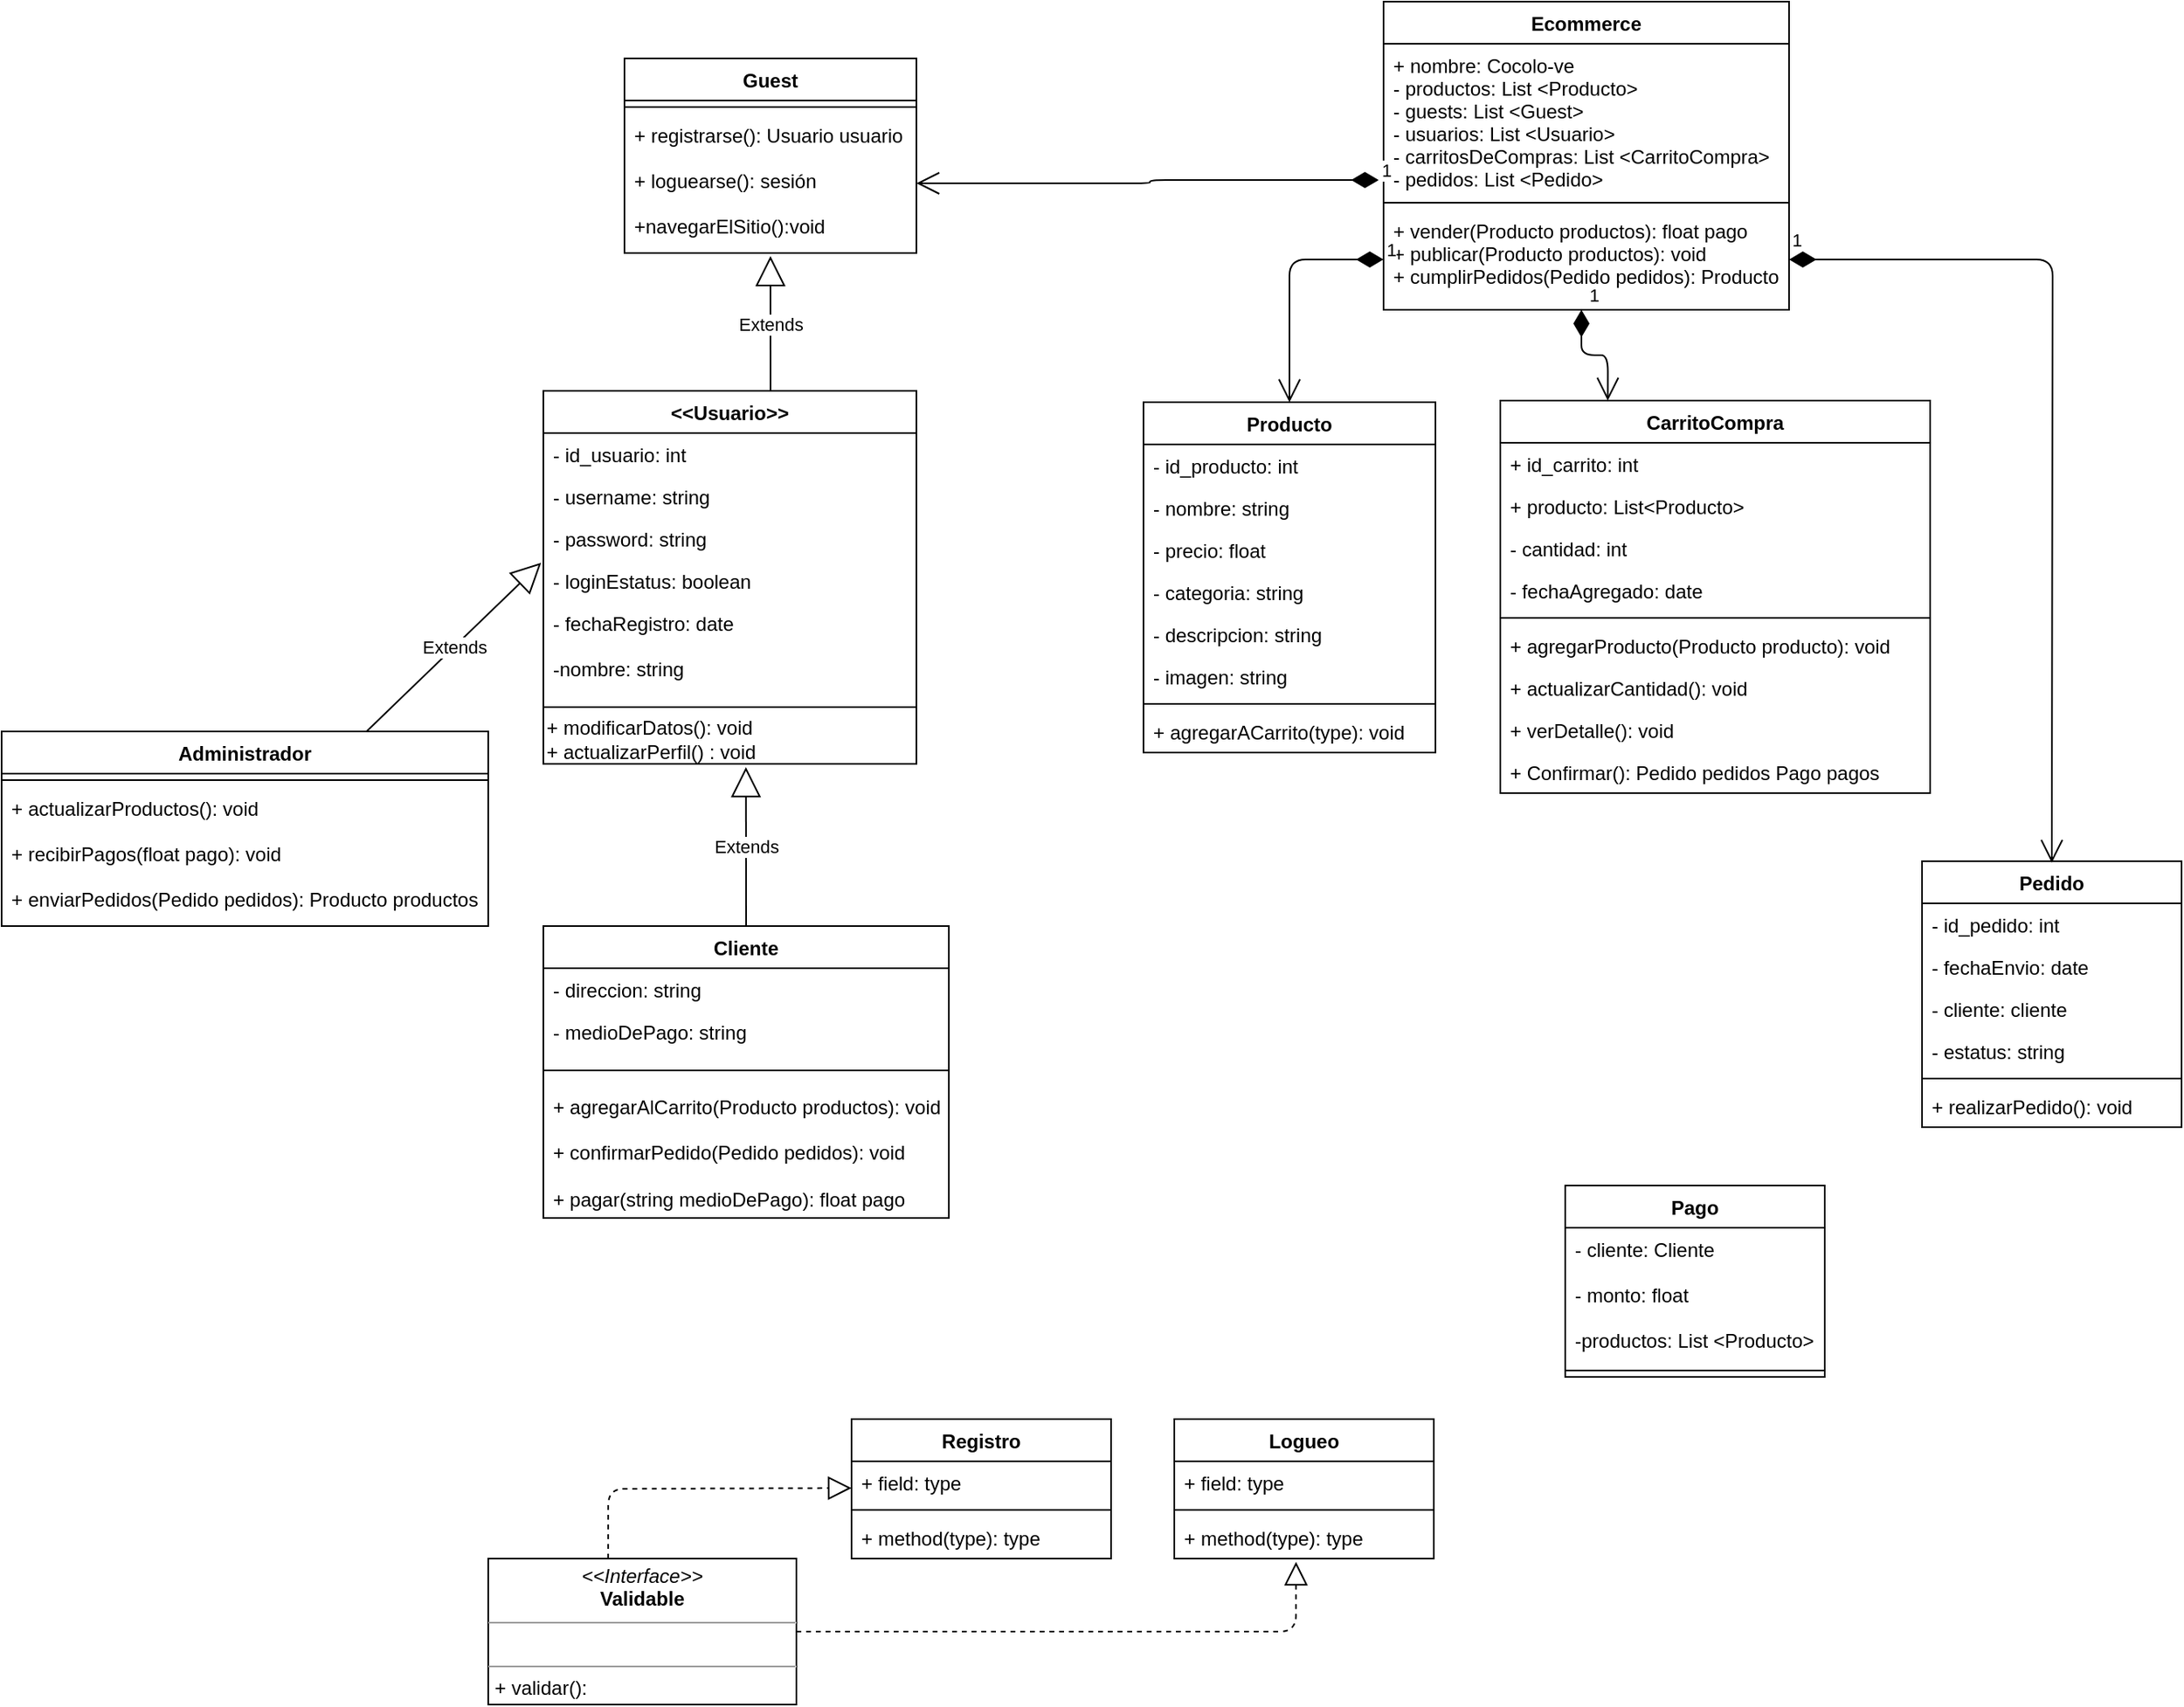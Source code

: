 <mxfile version="12.4.3" type="device" pages="1"><diagram id="giR_A7XVQchuWEHvmNBL" name="Page-1"><mxGraphModel dx="1629" dy="1602" grid="1" gridSize="10" guides="1" tooltips="1" connect="1" arrows="1" fold="1" page="1" pageScale="1" pageWidth="827" pageHeight="1169" math="0" shadow="0"><root><mxCell id="0"/><mxCell id="1" parent="0"/><mxCell id="8IvfIcSIEAbH6YD2Zd9j-1" value="&lt;&lt;Usuario&gt;&gt;" style="swimlane;fontStyle=1;align=center;verticalAlign=top;childLayout=stackLayout;horizontal=1;startSize=26;horizontalStack=0;resizeParent=1;resizeParentMax=0;resizeLast=0;collapsible=1;marginBottom=0;" parent="1" vertex="1"><mxGeometry x="-230" y="-870" width="230" height="230" as="geometry"/></mxCell><mxCell id="8IvfIcSIEAbH6YD2Zd9j-5" value="- id_usuario: int" style="text;strokeColor=none;fillColor=none;align=left;verticalAlign=top;spacingLeft=4;spacingRight=4;overflow=hidden;rotatable=0;points=[[0,0.5],[1,0.5]];portConstraint=eastwest;" parent="8IvfIcSIEAbH6YD2Zd9j-1" vertex="1"><mxGeometry y="26" width="230" height="26" as="geometry"/></mxCell><mxCell id="8IvfIcSIEAbH6YD2Zd9j-2" value="- username: string" style="text;strokeColor=none;fillColor=none;align=left;verticalAlign=top;spacingLeft=4;spacingRight=4;overflow=hidden;rotatable=0;points=[[0,0.5],[1,0.5]];portConstraint=eastwest;" parent="8IvfIcSIEAbH6YD2Zd9j-1" vertex="1"><mxGeometry y="52" width="230" height="26" as="geometry"/></mxCell><mxCell id="8IvfIcSIEAbH6YD2Zd9j-6" value="- password: string" style="text;strokeColor=none;fillColor=none;align=left;verticalAlign=top;spacingLeft=4;spacingRight=4;overflow=hidden;rotatable=0;points=[[0,0.5],[1,0.5]];portConstraint=eastwest;" parent="8IvfIcSIEAbH6YD2Zd9j-1" vertex="1"><mxGeometry y="78" width="230" height="26" as="geometry"/></mxCell><mxCell id="8IvfIcSIEAbH6YD2Zd9j-7" value="- loginEstatus: boolean" style="text;strokeColor=none;fillColor=none;align=left;verticalAlign=top;spacingLeft=4;spacingRight=4;overflow=hidden;rotatable=0;points=[[0,0.5],[1,0.5]];portConstraint=eastwest;" parent="8IvfIcSIEAbH6YD2Zd9j-1" vertex="1"><mxGeometry y="104" width="230" height="26" as="geometry"/></mxCell><mxCell id="8IvfIcSIEAbH6YD2Zd9j-8" value="- fechaRegistro: date&#10;&#10;-nombre: string&#10;" style="text;strokeColor=none;fillColor=none;align=left;verticalAlign=top;spacingLeft=4;spacingRight=4;overflow=hidden;rotatable=0;points=[[0,0.5],[1,0.5]];portConstraint=eastwest;" parent="8IvfIcSIEAbH6YD2Zd9j-1" vertex="1"><mxGeometry y="130" width="230" height="60" as="geometry"/></mxCell><mxCell id="8IvfIcSIEAbH6YD2Zd9j-3" value="" style="line;strokeWidth=1;fillColor=none;align=left;verticalAlign=middle;spacingTop=-1;spacingLeft=3;spacingRight=3;rotatable=0;labelPosition=right;points=[];portConstraint=eastwest;" parent="8IvfIcSIEAbH6YD2Zd9j-1" vertex="1"><mxGeometry y="190" width="230" height="10" as="geometry"/></mxCell><mxCell id="tsDHjyLhxhuHIVjLwZj_-14" value="+ modificarDatos(): void&lt;br&gt;+ actualizarPerfil() : void" style="text;html=1;align=left;verticalAlign=middle;resizable=0;points=[];;autosize=1;" vertex="1" parent="8IvfIcSIEAbH6YD2Zd9j-1"><mxGeometry y="200" width="230" height="30" as="geometry"/></mxCell><mxCell id="8IvfIcSIEAbH6YD2Zd9j-13" value="Administrador" style="swimlane;fontStyle=1;align=center;verticalAlign=top;childLayout=stackLayout;horizontal=1;startSize=26;horizontalStack=0;resizeParent=1;resizeParentMax=0;resizeLast=0;collapsible=1;marginBottom=0;" parent="1" vertex="1"><mxGeometry x="-564" y="-660" width="300" height="120" as="geometry"/></mxCell><mxCell id="8IvfIcSIEAbH6YD2Zd9j-15" value="" style="line;strokeWidth=1;fillColor=none;align=left;verticalAlign=middle;spacingTop=-1;spacingLeft=3;spacingRight=3;rotatable=0;labelPosition=right;points=[];portConstraint=eastwest;" parent="8IvfIcSIEAbH6YD2Zd9j-13" vertex="1"><mxGeometry y="26" width="300" height="8" as="geometry"/></mxCell><mxCell id="8IvfIcSIEAbH6YD2Zd9j-16" value="+ actualizarProductos(): void&#10;&#10;+ recibirPagos(float pago): void&#10;&#10;+ enviarPedidos(Pedido pedidos): Producto productos" style="text;strokeColor=none;fillColor=none;align=left;verticalAlign=top;spacingLeft=4;spacingRight=4;overflow=hidden;rotatable=0;points=[[0,0.5],[1,0.5]];portConstraint=eastwest;" parent="8IvfIcSIEAbH6YD2Zd9j-13" vertex="1"><mxGeometry y="34" width="300" height="86" as="geometry"/></mxCell><mxCell id="8IvfIcSIEAbH6YD2Zd9j-17" value="Cliente" style="swimlane;fontStyle=1;align=center;verticalAlign=top;childLayout=stackLayout;horizontal=1;startSize=26;horizontalStack=0;resizeParent=1;resizeParentMax=0;resizeLast=0;collapsible=1;marginBottom=0;" parent="1" vertex="1"><mxGeometry x="-230" y="-540" width="250" height="180" as="geometry"/></mxCell><mxCell id="8IvfIcSIEAbH6YD2Zd9j-18" value="- direccion: string" style="text;strokeColor=none;fillColor=none;align=left;verticalAlign=top;spacingLeft=4;spacingRight=4;overflow=hidden;rotatable=0;points=[[0,0.5],[1,0.5]];portConstraint=eastwest;" parent="8IvfIcSIEAbH6YD2Zd9j-17" vertex="1"><mxGeometry y="26" width="250" height="26" as="geometry"/></mxCell><mxCell id="8IvfIcSIEAbH6YD2Zd9j-23" value="- medioDePago: string" style="text;strokeColor=none;fillColor=none;align=left;verticalAlign=top;spacingLeft=4;spacingRight=4;overflow=hidden;rotatable=0;points=[[0,0.5],[1,0.5]];portConstraint=eastwest;" parent="8IvfIcSIEAbH6YD2Zd9j-17" vertex="1"><mxGeometry y="52" width="250" height="26" as="geometry"/></mxCell><mxCell id="8IvfIcSIEAbH6YD2Zd9j-19" value="" style="line;strokeWidth=1;fillColor=none;align=left;verticalAlign=middle;spacingTop=-1;spacingLeft=3;spacingRight=3;rotatable=0;labelPosition=right;points=[];portConstraint=eastwest;" parent="8IvfIcSIEAbH6YD2Zd9j-17" vertex="1"><mxGeometry y="78" width="250" height="22" as="geometry"/></mxCell><mxCell id="tsDHjyLhxhuHIVjLwZj_-18" value="+ agregarAlCarrito(Producto productos): void&lt;br&gt;&lt;div style=&quot;text-align: left&quot;&gt;&lt;span&gt;&lt;br&gt;&lt;/span&gt;&lt;/div&gt;&lt;div style=&quot;text-align: left&quot;&gt;&lt;span&gt;+ confirmarPedido(Pedido pedidos): void&lt;/span&gt;&lt;/div&gt;&lt;div style=&quot;text-align: left&quot;&gt;&lt;span&gt;&lt;br&gt;&lt;/span&gt;&lt;/div&gt;&lt;div style=&quot;text-align: left&quot;&gt;&lt;span&gt;+ pagar(string medioDePago): float pago&lt;/span&gt;&lt;/div&gt;" style="text;html=1;align=center;verticalAlign=middle;resizable=0;points=[];;autosize=1;" vertex="1" parent="8IvfIcSIEAbH6YD2Zd9j-17"><mxGeometry y="100" width="250" height="80" as="geometry"/></mxCell><mxCell id="8IvfIcSIEAbH6YD2Zd9j-24" value="Producto" style="swimlane;fontStyle=1;align=center;verticalAlign=top;childLayout=stackLayout;horizontal=1;startSize=26;horizontalStack=0;resizeParent=1;resizeParentMax=0;resizeLast=0;collapsible=1;marginBottom=0;" parent="1" vertex="1"><mxGeometry x="140" y="-863" width="180" height="216" as="geometry"/></mxCell><mxCell id="8IvfIcSIEAbH6YD2Zd9j-25" value="- id_producto: int" style="text;strokeColor=none;fillColor=none;align=left;verticalAlign=top;spacingLeft=4;spacingRight=4;overflow=hidden;rotatable=0;points=[[0,0.5],[1,0.5]];portConstraint=eastwest;" parent="8IvfIcSIEAbH6YD2Zd9j-24" vertex="1"><mxGeometry y="26" width="180" height="26" as="geometry"/></mxCell><mxCell id="8IvfIcSIEAbH6YD2Zd9j-34" value="- nombre: string" style="text;strokeColor=none;fillColor=none;align=left;verticalAlign=top;spacingLeft=4;spacingRight=4;overflow=hidden;rotatable=0;points=[[0,0.5],[1,0.5]];portConstraint=eastwest;" parent="8IvfIcSIEAbH6YD2Zd9j-24" vertex="1"><mxGeometry y="52" width="180" height="26" as="geometry"/></mxCell><mxCell id="8IvfIcSIEAbH6YD2Zd9j-36" value="- precio: float" style="text;strokeColor=none;fillColor=none;align=left;verticalAlign=top;spacingLeft=4;spacingRight=4;overflow=hidden;rotatable=0;points=[[0,0.5],[1,0.5]];portConstraint=eastwest;" parent="8IvfIcSIEAbH6YD2Zd9j-24" vertex="1"><mxGeometry y="78" width="180" height="26" as="geometry"/></mxCell><mxCell id="8IvfIcSIEAbH6YD2Zd9j-35" value="- categoria: string" style="text;strokeColor=none;fillColor=none;align=left;verticalAlign=top;spacingLeft=4;spacingRight=4;overflow=hidden;rotatable=0;points=[[0,0.5],[1,0.5]];portConstraint=eastwest;" parent="8IvfIcSIEAbH6YD2Zd9j-24" vertex="1"><mxGeometry y="104" width="180" height="26" as="geometry"/></mxCell><mxCell id="8IvfIcSIEAbH6YD2Zd9j-37" value="- descripcion: string" style="text;strokeColor=none;fillColor=none;align=left;verticalAlign=top;spacingLeft=4;spacingRight=4;overflow=hidden;rotatable=0;points=[[0,0.5],[1,0.5]];portConstraint=eastwest;" parent="8IvfIcSIEAbH6YD2Zd9j-24" vertex="1"><mxGeometry y="130" width="180" height="26" as="geometry"/></mxCell><mxCell id="8IvfIcSIEAbH6YD2Zd9j-38" value="- imagen: string" style="text;strokeColor=none;fillColor=none;align=left;verticalAlign=top;spacingLeft=4;spacingRight=4;overflow=hidden;rotatable=0;points=[[0,0.5],[1,0.5]];portConstraint=eastwest;" parent="8IvfIcSIEAbH6YD2Zd9j-24" vertex="1"><mxGeometry y="156" width="180" height="26" as="geometry"/></mxCell><mxCell id="8IvfIcSIEAbH6YD2Zd9j-26" value="" style="line;strokeWidth=1;fillColor=none;align=left;verticalAlign=middle;spacingTop=-1;spacingLeft=3;spacingRight=3;rotatable=0;labelPosition=right;points=[];portConstraint=eastwest;" parent="8IvfIcSIEAbH6YD2Zd9j-24" vertex="1"><mxGeometry y="182" width="180" height="8" as="geometry"/></mxCell><mxCell id="8IvfIcSIEAbH6YD2Zd9j-27" value="+ agregarACarrito(type): void" style="text;strokeColor=none;fillColor=none;align=left;verticalAlign=top;spacingLeft=4;spacingRight=4;overflow=hidden;rotatable=0;points=[[0,0.5],[1,0.5]];portConstraint=eastwest;" parent="8IvfIcSIEAbH6YD2Zd9j-24" vertex="1"><mxGeometry y="190" width="180" height="26" as="geometry"/></mxCell><mxCell id="8IvfIcSIEAbH6YD2Zd9j-28" value="Extends" style="endArrow=block;endSize=16;endFill=0;html=1;exitX=0.5;exitY=0;exitDx=0;exitDy=0;entryX=0.543;entryY=1.067;entryDx=0;entryDy=0;entryPerimeter=0;" parent="1" source="8IvfIcSIEAbH6YD2Zd9j-17" edge="1" target="tsDHjyLhxhuHIVjLwZj_-14"><mxGeometry width="160" relative="1" as="geometry"><mxPoint x="221" y="-743.5" as="sourcePoint"/><mxPoint x="-154" y="-600" as="targetPoint"/></mxGeometry></mxCell><mxCell id="8IvfIcSIEAbH6YD2Zd9j-33" value="Extends" style="endArrow=block;endSize=16;endFill=0;html=1;entryX=-0.006;entryY=0.077;entryDx=0;entryDy=0;entryPerimeter=0;exitX=0.75;exitY=0;exitDx=0;exitDy=0;" parent="1" source="8IvfIcSIEAbH6YD2Zd9j-13" target="8IvfIcSIEAbH6YD2Zd9j-7" edge="1"><mxGeometry width="160" relative="1" as="geometry"><mxPoint x="-260" y="-720" as="sourcePoint"/><mxPoint x="511" y="-762" as="targetPoint"/></mxGeometry></mxCell><mxCell id="8IvfIcSIEAbH6YD2Zd9j-39" value="CarritoCompra" style="swimlane;fontStyle=1;align=center;verticalAlign=top;childLayout=stackLayout;horizontal=1;startSize=26;horizontalStack=0;resizeParent=1;resizeParentMax=0;resizeLast=0;collapsible=1;marginBottom=0;" parent="1" vertex="1"><mxGeometry x="360" y="-864" width="265" height="242" as="geometry"/></mxCell><mxCell id="8IvfIcSIEAbH6YD2Zd9j-43" value="+ id_carrito: int" style="text;strokeColor=none;fillColor=none;align=left;verticalAlign=top;spacingLeft=4;spacingRight=4;overflow=hidden;rotatable=0;points=[[0,0.5],[1,0.5]];portConstraint=eastwest;" parent="8IvfIcSIEAbH6YD2Zd9j-39" vertex="1"><mxGeometry y="26" width="265" height="26" as="geometry"/></mxCell><mxCell id="8IvfIcSIEAbH6YD2Zd9j-40" value="+ producto: List&lt;Producto&gt;" style="text;strokeColor=none;fillColor=none;align=left;verticalAlign=top;spacingLeft=4;spacingRight=4;overflow=hidden;rotatable=0;points=[[0,0.5],[1,0.5]];portConstraint=eastwest;" parent="8IvfIcSIEAbH6YD2Zd9j-39" vertex="1"><mxGeometry y="52" width="265" height="26" as="geometry"/></mxCell><mxCell id="8IvfIcSIEAbH6YD2Zd9j-44" value="- cantidad: int" style="text;strokeColor=none;fillColor=none;align=left;verticalAlign=top;spacingLeft=4;spacingRight=4;overflow=hidden;rotatable=0;points=[[0,0.5],[1,0.5]];portConstraint=eastwest;" parent="8IvfIcSIEAbH6YD2Zd9j-39" vertex="1"><mxGeometry y="78" width="265" height="26" as="geometry"/></mxCell><mxCell id="8IvfIcSIEAbH6YD2Zd9j-45" value="- fechaAgregado: date" style="text;strokeColor=none;fillColor=none;align=left;verticalAlign=top;spacingLeft=4;spacingRight=4;overflow=hidden;rotatable=0;points=[[0,0.5],[1,0.5]];portConstraint=eastwest;" parent="8IvfIcSIEAbH6YD2Zd9j-39" vertex="1"><mxGeometry y="104" width="265" height="26" as="geometry"/></mxCell><mxCell id="8IvfIcSIEAbH6YD2Zd9j-41" value="" style="line;strokeWidth=1;fillColor=none;align=left;verticalAlign=middle;spacingTop=-1;spacingLeft=3;spacingRight=3;rotatable=0;labelPosition=right;points=[];portConstraint=eastwest;" parent="8IvfIcSIEAbH6YD2Zd9j-39" vertex="1"><mxGeometry y="130" width="265" height="8" as="geometry"/></mxCell><mxCell id="8IvfIcSIEAbH6YD2Zd9j-42" value="+ agregarProducto(Producto producto): void" style="text;strokeColor=none;fillColor=none;align=left;verticalAlign=top;spacingLeft=4;spacingRight=4;overflow=hidden;rotatable=0;points=[[0,0.5],[1,0.5]];portConstraint=eastwest;" parent="8IvfIcSIEAbH6YD2Zd9j-39" vertex="1"><mxGeometry y="138" width="265" height="26" as="geometry"/></mxCell><mxCell id="8IvfIcSIEAbH6YD2Zd9j-53" value="+ actualizarCantidad(): void" style="text;strokeColor=none;fillColor=none;align=left;verticalAlign=top;spacingLeft=4;spacingRight=4;overflow=hidden;rotatable=0;points=[[0,0.5],[1,0.5]];portConstraint=eastwest;" parent="8IvfIcSIEAbH6YD2Zd9j-39" vertex="1"><mxGeometry y="164" width="265" height="26" as="geometry"/></mxCell><mxCell id="8IvfIcSIEAbH6YD2Zd9j-54" value="+ verDetalle(): void" style="text;strokeColor=none;fillColor=none;align=left;verticalAlign=top;spacingLeft=4;spacingRight=4;overflow=hidden;rotatable=0;points=[[0,0.5],[1,0.5]];portConstraint=eastwest;" parent="8IvfIcSIEAbH6YD2Zd9j-39" vertex="1"><mxGeometry y="190" width="265" height="26" as="geometry"/></mxCell><mxCell id="8IvfIcSIEAbH6YD2Zd9j-55" value="+ Confirmar(): Pedido pedidos Pago pagos" style="text;strokeColor=none;fillColor=none;align=left;verticalAlign=top;spacingLeft=4;spacingRight=4;overflow=hidden;rotatable=0;points=[[0,0.5],[1,0.5]];portConstraint=eastwest;" parent="8IvfIcSIEAbH6YD2Zd9j-39" vertex="1"><mxGeometry y="216" width="265" height="26" as="geometry"/></mxCell><mxCell id="8IvfIcSIEAbH6YD2Zd9j-46" value="Pedido" style="swimlane;fontStyle=1;align=center;verticalAlign=top;childLayout=stackLayout;horizontal=1;startSize=26;horizontalStack=0;resizeParent=1;resizeParentMax=0;resizeLast=0;collapsible=1;marginBottom=0;" parent="1" vertex="1"><mxGeometry x="620" y="-580" width="160" height="164" as="geometry"/></mxCell><mxCell id="8IvfIcSIEAbH6YD2Zd9j-51" value="- id_pedido: int" style="text;strokeColor=none;fillColor=none;align=left;verticalAlign=top;spacingLeft=4;spacingRight=4;overflow=hidden;rotatable=0;points=[[0,0.5],[1,0.5]];portConstraint=eastwest;" parent="8IvfIcSIEAbH6YD2Zd9j-46" vertex="1"><mxGeometry y="26" width="160" height="26" as="geometry"/></mxCell><mxCell id="8IvfIcSIEAbH6YD2Zd9j-50" value="- fechaEnvio: date" style="text;strokeColor=none;fillColor=none;align=left;verticalAlign=top;spacingLeft=4;spacingRight=4;overflow=hidden;rotatable=0;points=[[0,0.5],[1,0.5]];portConstraint=eastwest;" parent="8IvfIcSIEAbH6YD2Zd9j-46" vertex="1"><mxGeometry y="52" width="160" height="26" as="geometry"/></mxCell><mxCell id="8IvfIcSIEAbH6YD2Zd9j-47" value="- cliente: cliente" style="text;strokeColor=none;fillColor=none;align=left;verticalAlign=top;spacingLeft=4;spacingRight=4;overflow=hidden;rotatable=0;points=[[0,0.5],[1,0.5]];portConstraint=eastwest;" parent="8IvfIcSIEAbH6YD2Zd9j-46" vertex="1"><mxGeometry y="78" width="160" height="26" as="geometry"/></mxCell><mxCell id="8IvfIcSIEAbH6YD2Zd9j-52" value="- estatus: string" style="text;strokeColor=none;fillColor=none;align=left;verticalAlign=top;spacingLeft=4;spacingRight=4;overflow=hidden;rotatable=0;points=[[0,0.5],[1,0.5]];portConstraint=eastwest;" parent="8IvfIcSIEAbH6YD2Zd9j-46" vertex="1"><mxGeometry y="104" width="160" height="26" as="geometry"/></mxCell><mxCell id="8IvfIcSIEAbH6YD2Zd9j-48" value="" style="line;strokeWidth=1;fillColor=none;align=left;verticalAlign=middle;spacingTop=-1;spacingLeft=3;spacingRight=3;rotatable=0;labelPosition=right;points=[];portConstraint=eastwest;" parent="8IvfIcSIEAbH6YD2Zd9j-46" vertex="1"><mxGeometry y="130" width="160" height="8" as="geometry"/></mxCell><mxCell id="8IvfIcSIEAbH6YD2Zd9j-49" value="+ realizarPedido(): void" style="text;strokeColor=none;fillColor=none;align=left;verticalAlign=top;spacingLeft=4;spacingRight=4;overflow=hidden;rotatable=0;points=[[0,0.5],[1,0.5]];portConstraint=eastwest;" parent="8IvfIcSIEAbH6YD2Zd9j-46" vertex="1"><mxGeometry y="138" width="160" height="26" as="geometry"/></mxCell><mxCell id="tsDHjyLhxhuHIVjLwZj_-1" value="Ecommerce" style="swimlane;fontStyle=1;align=center;verticalAlign=top;childLayout=stackLayout;horizontal=1;startSize=26;horizontalStack=0;resizeParent=1;resizeParentMax=0;resizeLast=0;collapsible=1;marginBottom=0;" vertex="1" parent="1"><mxGeometry x="288" y="-1110" width="250" height="190" as="geometry"/></mxCell><mxCell id="tsDHjyLhxhuHIVjLwZj_-2" value="+ nombre: Cocolo-ve&#10;- productos: List &lt;Producto&gt;&#10;- guests: List &lt;Guest&gt;&#10;- usuarios: List &lt;Usuario&gt;&#10;- carritosDeCompras: List &lt;CarritoCompra&gt;&#10;- pedidos: List &lt;Pedido&gt;" style="text;strokeColor=none;fillColor=none;align=left;verticalAlign=top;spacingLeft=4;spacingRight=4;overflow=hidden;rotatable=0;points=[[0,0.5],[1,0.5]];portConstraint=eastwest;" vertex="1" parent="tsDHjyLhxhuHIVjLwZj_-1"><mxGeometry y="26" width="250" height="94" as="geometry"/></mxCell><mxCell id="tsDHjyLhxhuHIVjLwZj_-3" value="" style="line;strokeWidth=1;fillColor=none;align=left;verticalAlign=middle;spacingTop=-1;spacingLeft=3;spacingRight=3;rotatable=0;labelPosition=right;points=[];portConstraint=eastwest;" vertex="1" parent="tsDHjyLhxhuHIVjLwZj_-1"><mxGeometry y="120" width="250" height="8" as="geometry"/></mxCell><mxCell id="tsDHjyLhxhuHIVjLwZj_-4" value="+ vender(Producto productos): float pago&#10;+ publicar(Producto productos): void&#10;+ cumplirPedidos(Pedido pedidos): Producto" style="text;strokeColor=none;fillColor=none;align=left;verticalAlign=top;spacingLeft=4;spacingRight=4;overflow=hidden;rotatable=0;points=[[0,0.5],[1,0.5]];portConstraint=eastwest;" vertex="1" parent="tsDHjyLhxhuHIVjLwZj_-1"><mxGeometry y="128" width="250" height="62" as="geometry"/></mxCell><mxCell id="tsDHjyLhxhuHIVjLwZj_-5" value="Guest" style="swimlane;fontStyle=1;align=center;verticalAlign=top;childLayout=stackLayout;horizontal=1;startSize=26;horizontalStack=0;resizeParent=1;resizeParentMax=0;resizeLast=0;collapsible=1;marginBottom=0;" vertex="1" parent="1"><mxGeometry x="-180" y="-1075" width="180" height="120" as="geometry"/></mxCell><mxCell id="tsDHjyLhxhuHIVjLwZj_-7" value="" style="line;strokeWidth=1;fillColor=none;align=left;verticalAlign=middle;spacingTop=-1;spacingLeft=3;spacingRight=3;rotatable=0;labelPosition=right;points=[];portConstraint=eastwest;" vertex="1" parent="tsDHjyLhxhuHIVjLwZj_-5"><mxGeometry y="26" width="180" height="8" as="geometry"/></mxCell><mxCell id="tsDHjyLhxhuHIVjLwZj_-8" value="+ registrarse(): Usuario usuario&#10;&#10;+ loguearse(): sesión&#10;&#10;+navegarElSitio():void" style="text;strokeColor=none;fillColor=none;align=left;verticalAlign=top;spacingLeft=4;spacingRight=4;overflow=hidden;rotatable=0;points=[[0,0.5],[1,0.5]];portConstraint=eastwest;" vertex="1" parent="tsDHjyLhxhuHIVjLwZj_-5"><mxGeometry y="34" width="180" height="86" as="geometry"/></mxCell><mxCell id="tsDHjyLhxhuHIVjLwZj_-9" value="1" style="endArrow=open;html=1;endSize=12;startArrow=diamondThin;startSize=14;startFill=1;edgeStyle=orthogonalEdgeStyle;align=left;verticalAlign=bottom;exitX=-0.012;exitY=0.894;exitDx=0;exitDy=0;exitPerimeter=0;entryX=1;entryY=0.5;entryDx=0;entryDy=0;" edge="1" parent="1" source="tsDHjyLhxhuHIVjLwZj_-2" target="tsDHjyLhxhuHIVjLwZj_-8"><mxGeometry x="-1" y="3" relative="1" as="geometry"><mxPoint x="70" y="-900" as="sourcePoint"/><mxPoint x="230" y="-900" as="targetPoint"/></mxGeometry></mxCell><mxCell id="tsDHjyLhxhuHIVjLwZj_-10" value="Extends" style="endArrow=block;endSize=16;endFill=0;html=1;entryX=0.5;entryY=1.022;entryDx=0;entryDy=0;entryPerimeter=0;exitX=0.609;exitY=0;exitDx=0;exitDy=0;exitPerimeter=0;" edge="1" parent="1" source="8IvfIcSIEAbH6YD2Zd9j-1" target="tsDHjyLhxhuHIVjLwZj_-8"><mxGeometry width="160" relative="1" as="geometry"><mxPoint x="-90" y="-880" as="sourcePoint"/><mxPoint x="-40.5" y="-910" as="targetPoint"/></mxGeometry></mxCell><mxCell id="tsDHjyLhxhuHIVjLwZj_-12" value="&lt;p style=&quot;margin: 0px ; margin-top: 4px ; text-align: center&quot;&gt;&lt;i&gt;&amp;lt;&amp;lt;Interface&amp;gt;&amp;gt;&lt;/i&gt;&lt;br&gt;&lt;b&gt;Validable&lt;/b&gt;&lt;/p&gt;&lt;hr size=&quot;1&quot;&gt;&lt;p style=&quot;margin: 0px ; margin-left: 4px&quot;&gt;&lt;br&gt;&lt;/p&gt;&lt;hr size=&quot;1&quot;&gt;&lt;p style=&quot;margin: 0px ; margin-left: 4px&quot;&gt;+ validar():&amp;nbsp;&lt;br&gt;&lt;/p&gt;&lt;p style=&quot;margin: 0px ; margin-left: 4px&quot;&gt;&lt;br&gt;&lt;/p&gt;" style="verticalAlign=top;align=left;overflow=fill;fontSize=12;fontFamily=Helvetica;html=1;" vertex="1" parent="1"><mxGeometry x="-264" y="-150" width="190" height="90" as="geometry"/></mxCell><mxCell id="tsDHjyLhxhuHIVjLwZj_-20" value="Pago" style="swimlane;fontStyle=1;align=center;verticalAlign=top;childLayout=stackLayout;horizontal=1;startSize=26;horizontalStack=0;resizeParent=1;resizeParentMax=0;resizeLast=0;collapsible=1;marginBottom=0;" vertex="1" parent="1"><mxGeometry x="400" y="-380" width="160" height="118" as="geometry"/></mxCell><mxCell id="tsDHjyLhxhuHIVjLwZj_-21" value="- cliente: Cliente&#10;&#10;- monto: float&#10;&#10;-productos: List &lt;Producto&gt;" style="text;strokeColor=none;fillColor=none;align=left;verticalAlign=top;spacingLeft=4;spacingRight=4;overflow=hidden;rotatable=0;points=[[0,0.5],[1,0.5]];portConstraint=eastwest;" vertex="1" parent="tsDHjyLhxhuHIVjLwZj_-20"><mxGeometry y="26" width="160" height="84" as="geometry"/></mxCell><mxCell id="tsDHjyLhxhuHIVjLwZj_-22" value="" style="line;strokeWidth=1;fillColor=none;align=left;verticalAlign=middle;spacingTop=-1;spacingLeft=3;spacingRight=3;rotatable=0;labelPosition=right;points=[];portConstraint=eastwest;" vertex="1" parent="tsDHjyLhxhuHIVjLwZj_-20"><mxGeometry y="110" width="160" height="8" as="geometry"/></mxCell><mxCell id="tsDHjyLhxhuHIVjLwZj_-25" value="1" style="endArrow=open;html=1;endSize=12;startArrow=diamondThin;startSize=14;startFill=1;edgeStyle=orthogonalEdgeStyle;align=left;verticalAlign=bottom;exitX=0;exitY=0.5;exitDx=0;exitDy=0;entryX=0.5;entryY=0;entryDx=0;entryDy=0;" edge="1" parent="1" source="tsDHjyLhxhuHIVjLwZj_-4" target="8IvfIcSIEAbH6YD2Zd9j-24"><mxGeometry x="-1" y="3" relative="1" as="geometry"><mxPoint x="80" y="-940" as="sourcePoint"/><mxPoint x="220" y="-870" as="targetPoint"/></mxGeometry></mxCell><mxCell id="tsDHjyLhxhuHIVjLwZj_-26" value="1" style="endArrow=open;html=1;endSize=12;startArrow=diamondThin;startSize=14;startFill=1;edgeStyle=orthogonalEdgeStyle;align=left;verticalAlign=bottom;entryX=0.25;entryY=0;entryDx=0;entryDy=0;exitX=0.488;exitY=1;exitDx=0;exitDy=0;exitPerimeter=0;" edge="1" parent="1" source="tsDHjyLhxhuHIVjLwZj_-4" target="8IvfIcSIEAbH6YD2Zd9j-39"><mxGeometry x="-1" y="3" relative="1" as="geometry"><mxPoint x="510" y="-900" as="sourcePoint"/><mxPoint x="270" y="-900" as="targetPoint"/></mxGeometry></mxCell><mxCell id="tsDHjyLhxhuHIVjLwZj_-27" value="1" style="endArrow=open;html=1;endSize=12;startArrow=diamondThin;startSize=14;startFill=1;edgeStyle=orthogonalEdgeStyle;align=left;verticalAlign=bottom;exitX=1;exitY=0.5;exitDx=0;exitDy=0;" edge="1" parent="1" source="tsDHjyLhxhuHIVjLwZj_-4"><mxGeometry x="-1" y="3" relative="1" as="geometry"><mxPoint x="748" y="-941" as="sourcePoint"/><mxPoint x="700" y="-579" as="targetPoint"/></mxGeometry></mxCell><mxCell id="tsDHjyLhxhuHIVjLwZj_-28" value="Registro" style="swimlane;fontStyle=1;align=center;verticalAlign=top;childLayout=stackLayout;horizontal=1;startSize=26;horizontalStack=0;resizeParent=1;resizeParentMax=0;resizeLast=0;collapsible=1;marginBottom=0;" vertex="1" parent="1"><mxGeometry x="-40" y="-236" width="160" height="86" as="geometry"/></mxCell><mxCell id="tsDHjyLhxhuHIVjLwZj_-29" value="+ field: type" style="text;strokeColor=none;fillColor=none;align=left;verticalAlign=top;spacingLeft=4;spacingRight=4;overflow=hidden;rotatable=0;points=[[0,0.5],[1,0.5]];portConstraint=eastwest;" vertex="1" parent="tsDHjyLhxhuHIVjLwZj_-28"><mxGeometry y="26" width="160" height="26" as="geometry"/></mxCell><mxCell id="tsDHjyLhxhuHIVjLwZj_-30" value="" style="line;strokeWidth=1;fillColor=none;align=left;verticalAlign=middle;spacingTop=-1;spacingLeft=3;spacingRight=3;rotatable=0;labelPosition=right;points=[];portConstraint=eastwest;" vertex="1" parent="tsDHjyLhxhuHIVjLwZj_-28"><mxGeometry y="52" width="160" height="8" as="geometry"/></mxCell><mxCell id="tsDHjyLhxhuHIVjLwZj_-31" value="+ method(type): type" style="text;strokeColor=none;fillColor=none;align=left;verticalAlign=top;spacingLeft=4;spacingRight=4;overflow=hidden;rotatable=0;points=[[0,0.5],[1,0.5]];portConstraint=eastwest;" vertex="1" parent="tsDHjyLhxhuHIVjLwZj_-28"><mxGeometry y="60" width="160" height="26" as="geometry"/></mxCell><mxCell id="tsDHjyLhxhuHIVjLwZj_-32" value="Logueo" style="swimlane;fontStyle=1;align=center;verticalAlign=top;childLayout=stackLayout;horizontal=1;startSize=26;horizontalStack=0;resizeParent=1;resizeParentMax=0;resizeLast=0;collapsible=1;marginBottom=0;" vertex="1" parent="1"><mxGeometry x="159" y="-236" width="160" height="86" as="geometry"/></mxCell><mxCell id="tsDHjyLhxhuHIVjLwZj_-33" value="+ field: type" style="text;strokeColor=none;fillColor=none;align=left;verticalAlign=top;spacingLeft=4;spacingRight=4;overflow=hidden;rotatable=0;points=[[0,0.5],[1,0.5]];portConstraint=eastwest;" vertex="1" parent="tsDHjyLhxhuHIVjLwZj_-32"><mxGeometry y="26" width="160" height="26" as="geometry"/></mxCell><mxCell id="tsDHjyLhxhuHIVjLwZj_-34" value="" style="line;strokeWidth=1;fillColor=none;align=left;verticalAlign=middle;spacingTop=-1;spacingLeft=3;spacingRight=3;rotatable=0;labelPosition=right;points=[];portConstraint=eastwest;" vertex="1" parent="tsDHjyLhxhuHIVjLwZj_-32"><mxGeometry y="52" width="160" height="8" as="geometry"/></mxCell><mxCell id="tsDHjyLhxhuHIVjLwZj_-35" value="+ method(type): type" style="text;strokeColor=none;fillColor=none;align=left;verticalAlign=top;spacingLeft=4;spacingRight=4;overflow=hidden;rotatable=0;points=[[0,0.5],[1,0.5]];portConstraint=eastwest;" vertex="1" parent="tsDHjyLhxhuHIVjLwZj_-32"><mxGeometry y="60" width="160" height="26" as="geometry"/></mxCell><mxCell id="tsDHjyLhxhuHIVjLwZj_-36" value="" style="endArrow=block;dashed=1;endFill=0;endSize=12;html=1;exitX=0.389;exitY=0;exitDx=0;exitDy=0;exitPerimeter=0;" edge="1" parent="1" source="tsDHjyLhxhuHIVjLwZj_-12"><mxGeometry width="160" relative="1" as="geometry"><mxPoint x="-200" y="-193.5" as="sourcePoint"/><mxPoint x="-40" y="-193.5" as="targetPoint"/><Array as="points"><mxPoint x="-190" y="-193"/></Array></mxGeometry></mxCell><mxCell id="tsDHjyLhxhuHIVjLwZj_-37" value="" style="endArrow=block;dashed=1;endFill=0;endSize=12;html=1;exitX=1;exitY=0.5;exitDx=0;exitDy=0;entryX=0.469;entryY=1.077;entryDx=0;entryDy=0;entryPerimeter=0;" edge="1" parent="1" source="tsDHjyLhxhuHIVjLwZj_-12" target="tsDHjyLhxhuHIVjLwZj_-35"><mxGeometry width="160" relative="1" as="geometry"><mxPoint x="100.0" y="-66.5" as="sourcePoint"/><mxPoint x="250.09" y="-110" as="targetPoint"/><Array as="points"><mxPoint x="234" y="-105"/></Array></mxGeometry></mxCell></root></mxGraphModel></diagram></mxfile>